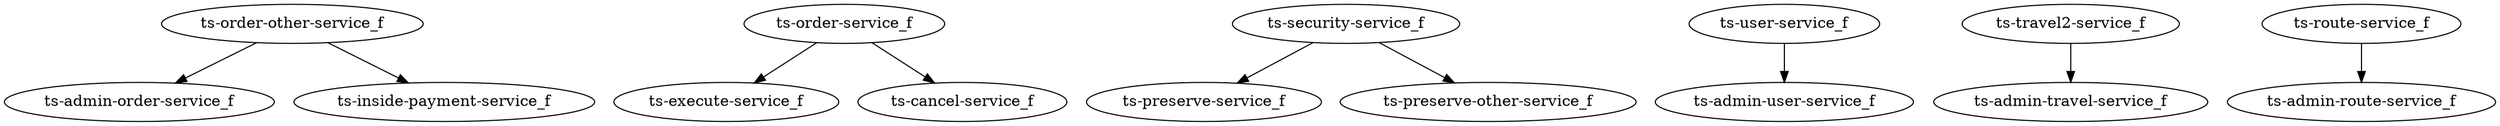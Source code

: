 digraph g {
   "ts-order-other-service_f" -> "ts-admin-order-service_f" [arrowtail=none, arrowhead=normal]; 
   "ts-order-service_f" -> "ts-execute-service_f" [arrowtail=none, arrowhead=normal]; 
   "ts-security-service_f" -> "ts-preserve-service_f" [arrowtail=none, arrowhead=normal]; 
   "ts-security-service_f" -> "ts-preserve-other-service_f" [arrowtail=none, arrowhead=normal]; 
   "ts-user-service_f" -> "ts-admin-user-service_f" [arrowtail=none, arrowhead=normal]; 
   "ts-travel2-service_f" -> "ts-admin-travel-service_f" [arrowtail=none, arrowhead=normal]; 
   "ts-order-other-service_f" -> "ts-inside-payment-service_f" [arrowtail=none, arrowhead=normal]; 
   "ts-route-service_f" -> "ts-admin-route-service_f" [arrowtail=none, arrowhead=normal]; 
   "ts-order-service_f" -> "ts-cancel-service_f" [arrowtail=none, arrowhead=normal]; 
}